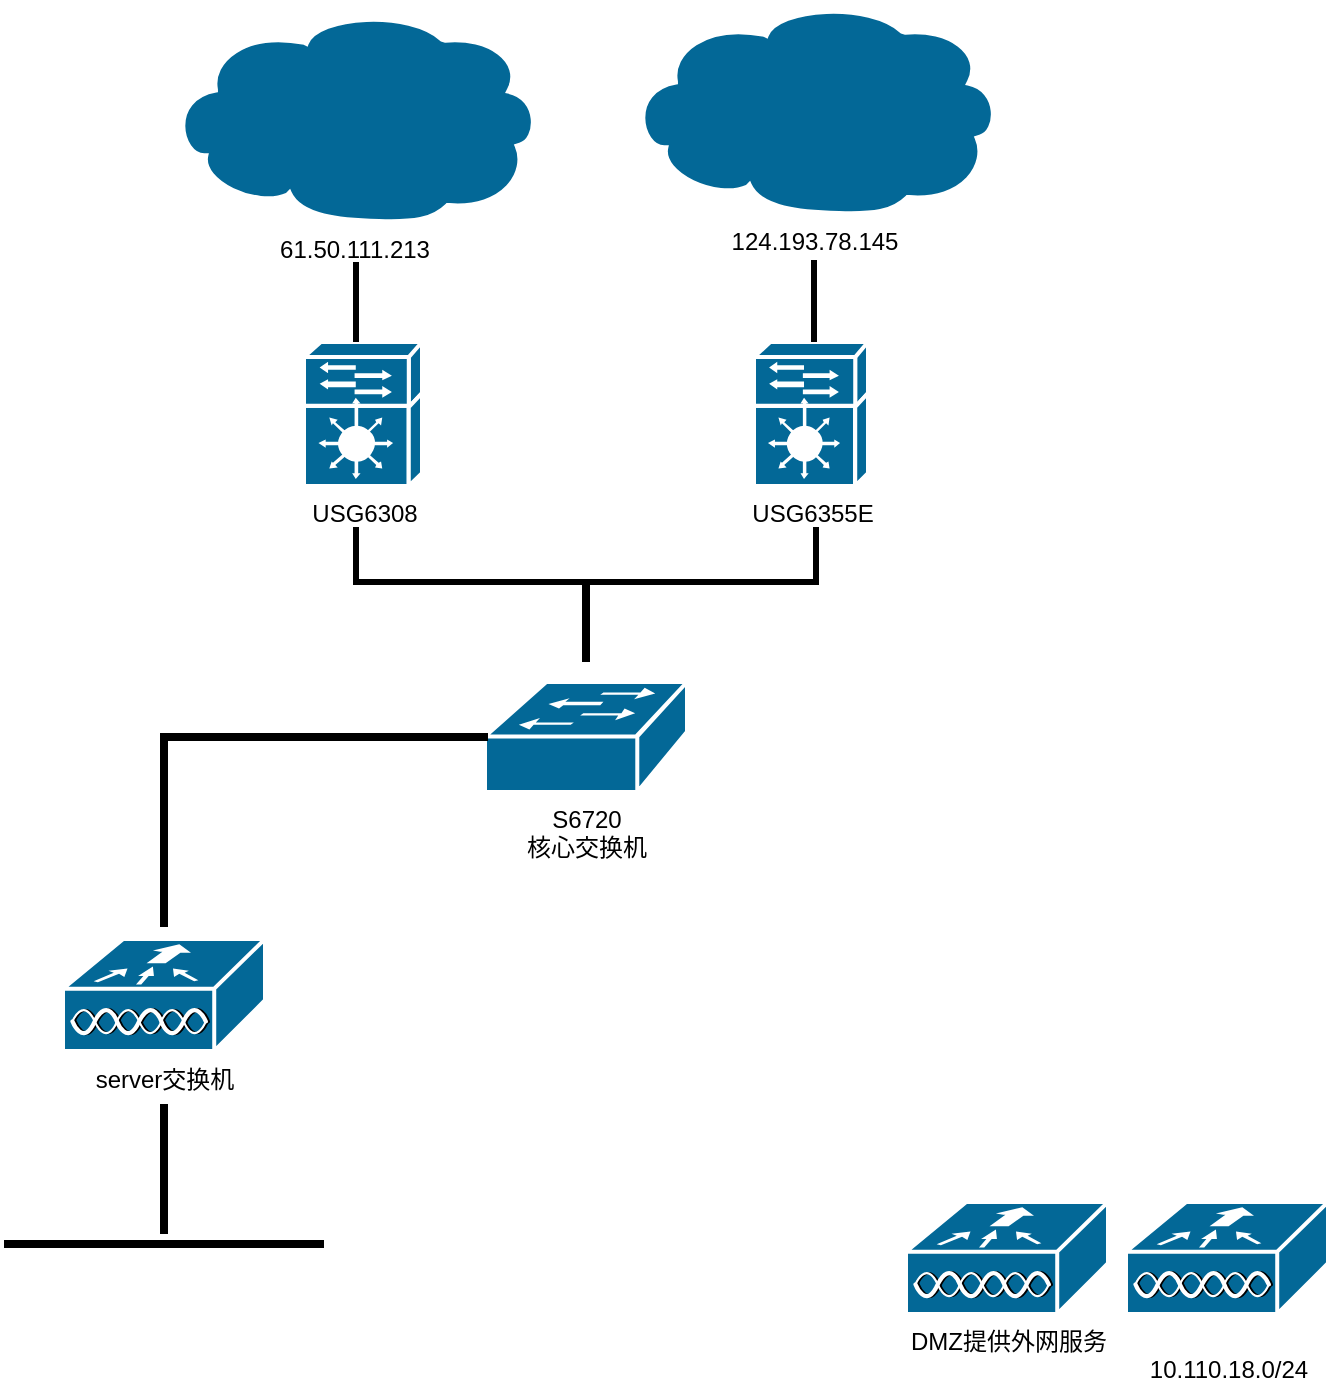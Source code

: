<mxfile version="13.7.9" type="github">
  <diagram name="Page-1" id="822b0af5-4adb-64df-f703-e8dfc1f81529">
    <mxGraphModel dx="1422" dy="1715" grid="1" gridSize="10" guides="1" tooltips="1" connect="1" arrows="1" fold="1" page="1" pageScale="1" pageWidth="1100" pageHeight="850" background="#ffffff" math="0" shadow="0">
      <root>
        <mxCell id="0" />
        <mxCell id="1" parent="0" />
        <mxCell id="1Zsn9L5nUuaMn7X5BciJ-1" value="61.50.111.213" style="shape=mxgraph.cisco.storage.cloud;html=1;pointerEvents=1;dashed=0;fillColor=#036897;strokeColor=#ffffff;strokeWidth=2;verticalLabelPosition=bottom;verticalAlign=top;align=center;outlineConnect=0;" vertex="1" parent="1">
          <mxGeometry x="381" y="4" width="186" height="106" as="geometry" />
        </mxCell>
        <mxCell id="1Zsn9L5nUuaMn7X5BciJ-2" value="124.193.78.145" style="shape=mxgraph.cisco.storage.cloud;html=1;pointerEvents=1;dashed=0;fillColor=#036897;strokeColor=#ffffff;strokeWidth=2;verticalLabelPosition=bottom;verticalAlign=top;align=center;outlineConnect=0;" vertex="1" parent="1">
          <mxGeometry x="611" width="186" height="106" as="geometry" />
        </mxCell>
        <mxCell id="1Zsn9L5nUuaMn7X5BciJ-4" value="USG6308&lt;br&gt;" style="shape=mxgraph.cisco.controllers_and_modules.service_module;html=1;pointerEvents=1;dashed=0;fillColor=#036897;strokeColor=#ffffff;strokeWidth=2;verticalLabelPosition=bottom;verticalAlign=top;align=center;outlineConnect=0;" vertex="1" parent="1">
          <mxGeometry x="449" y="170" width="59" height="72" as="geometry" />
        </mxCell>
        <mxCell id="1Zsn9L5nUuaMn7X5BciJ-6" value="USG6355E" style="shape=mxgraph.cisco.controllers_and_modules.service_module;html=1;pointerEvents=1;dashed=0;fillColor=#036897;strokeColor=#ffffff;strokeWidth=2;verticalLabelPosition=bottom;verticalAlign=top;align=center;outlineConnect=0;" vertex="1" parent="1">
          <mxGeometry x="674" y="170" width="57" height="72" as="geometry" />
        </mxCell>
        <mxCell id="1Zsn9L5nUuaMn7X5BciJ-9" value="S6720&lt;br&gt;核心交换机" style="shape=mxgraph.cisco.switches.workgroup_switch;html=1;pointerEvents=1;dashed=0;fillColor=#036897;strokeColor=#ffffff;strokeWidth=2;verticalLabelPosition=bottom;verticalAlign=top;align=center;outlineConnect=0;" vertex="1" parent="1">
          <mxGeometry x="539.5" y="340" width="101" height="55" as="geometry" />
        </mxCell>
        <mxCell id="1Zsn9L5nUuaMn7X5BciJ-15" value="DMZ提供外网服务" style="shape=mxgraph.cisco.wireless.wlan_controller;html=1;pointerEvents=1;dashed=0;fillColor=#036897;strokeColor=#ffffff;strokeWidth=2;verticalLabelPosition=bottom;verticalAlign=top;align=center;outlineConnect=0;" vertex="1" parent="1">
          <mxGeometry x="750" y="600" width="101" height="56" as="geometry" />
        </mxCell>
        <mxCell id="1Zsn9L5nUuaMn7X5BciJ-36" value="" style="shape=partialRectangle;whiteSpace=wrap;html=1;bottom=1;right=1;left=1;top=0;fillColor=none;routingCenterX=-0.5;strokeWidth=3;" vertex="1" parent="1">
          <mxGeometry x="475" y="264" width="230" height="26" as="geometry" />
        </mxCell>
        <mxCell id="1Zsn9L5nUuaMn7X5BciJ-38" value="" style="line;strokeWidth=3;direction=south;html=1;" vertex="1" parent="1">
          <mxGeometry x="470" y="130" width="10" height="40" as="geometry" />
        </mxCell>
        <mxCell id="1Zsn9L5nUuaMn7X5BciJ-39" value="" style="line;strokeWidth=3;direction=south;html=1;" vertex="1" parent="1">
          <mxGeometry x="699" y="129" width="10" height="41" as="geometry" />
        </mxCell>
        <mxCell id="1Zsn9L5nUuaMn7X5BciJ-45" value="" style="line;strokeWidth=4;direction=south;html=1;perimeter=backbonePerimeter;points=[];outlineConnect=0;" vertex="1" parent="1">
          <mxGeometry x="585" y="290" width="10" height="40" as="geometry" />
        </mxCell>
        <mxCell id="1Zsn9L5nUuaMn7X5BciJ-46" value="" style="line;strokeWidth=4;html=1;perimeter=backbonePerimeter;points=[];outlineConnect=0;" vertex="1" parent="1">
          <mxGeometry x="381" y="362.5" width="160" height="10" as="geometry" />
        </mxCell>
        <mxCell id="1Zsn9L5nUuaMn7X5BciJ-47" value="" style="line;strokeWidth=4;direction=south;html=1;perimeter=backbonePerimeter;points=[];outlineConnect=0;" vertex="1" parent="1">
          <mxGeometry x="374" y="365.5" width="10" height="97" as="geometry" />
        </mxCell>
        <mxCell id="1Zsn9L5nUuaMn7X5BciJ-48" value="" style="line;strokeWidth=4;html=1;perimeter=backbonePerimeter;points=[];outlineConnect=0;" vertex="1" parent="1">
          <mxGeometry x="299" y="616" width="160" height="10" as="geometry" />
        </mxCell>
        <mxCell id="1Zsn9L5nUuaMn7X5BciJ-49" value="" style="line;strokeWidth=4;direction=south;html=1;perimeter=backbonePerimeter;points=[];outlineConnect=0;" vertex="1" parent="1">
          <mxGeometry x="374" y="551" width="10" height="65" as="geometry" />
        </mxCell>
        <mxCell id="1Zsn9L5nUuaMn7X5BciJ-50" value="server交换机" style="shape=mxgraph.cisco.wireless.wlan_controller;html=1;pointerEvents=1;dashed=0;fillColor=#036897;strokeColor=#ffffff;strokeWidth=2;verticalLabelPosition=bottom;verticalAlign=top;align=center;outlineConnect=0;" vertex="1" parent="1">
          <mxGeometry x="328.5" y="468.5" width="101" height="56" as="geometry" />
        </mxCell>
        <mxCell id="1Zsn9L5nUuaMn7X5BciJ-51" value="&lt;br&gt;10.110.18.0/24" style="shape=mxgraph.cisco.wireless.wlan_controller;html=1;pointerEvents=1;dashed=0;fillColor=#036897;strokeColor=#ffffff;strokeWidth=2;verticalLabelPosition=bottom;verticalAlign=top;align=center;outlineConnect=0;" vertex="1" parent="1">
          <mxGeometry x="860" y="600" width="101" height="56" as="geometry" />
        </mxCell>
      </root>
    </mxGraphModel>
  </diagram>
</mxfile>
